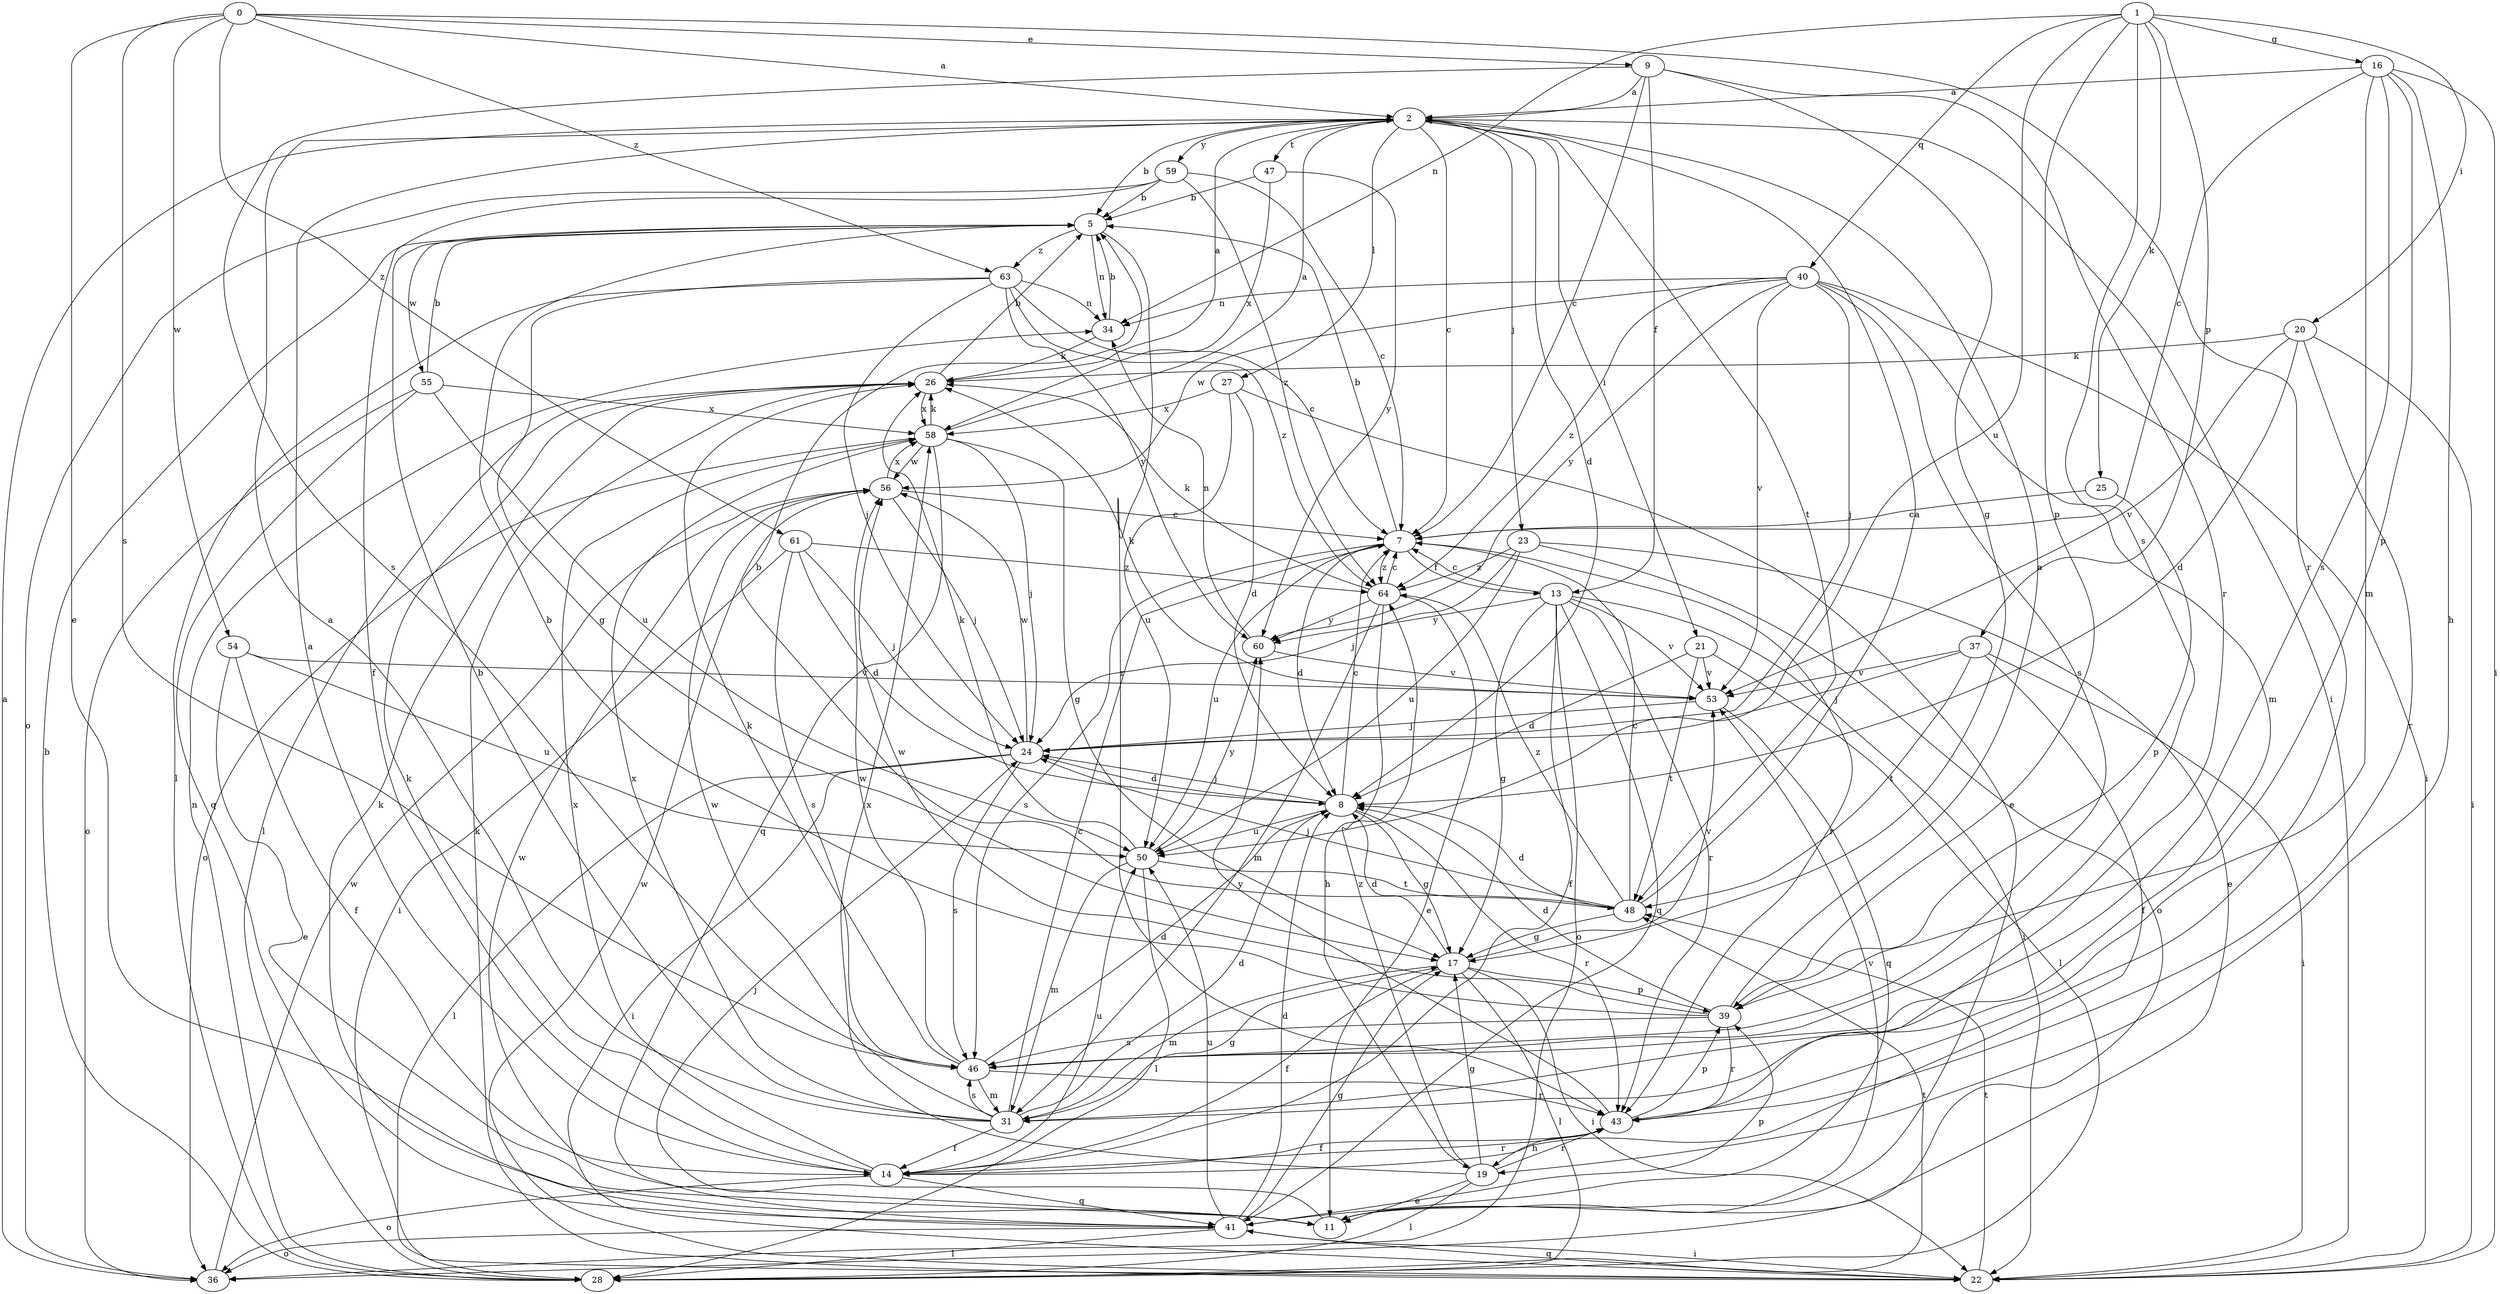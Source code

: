 strict digraph  {
0;
1;
2;
5;
7;
8;
9;
11;
13;
14;
16;
17;
19;
20;
21;
22;
23;
24;
25;
26;
27;
28;
31;
34;
36;
37;
39;
40;
41;
43;
46;
47;
48;
50;
53;
54;
55;
56;
58;
59;
60;
61;
63;
64;
0 -> 2  [label=a];
0 -> 9  [label=e];
0 -> 11  [label=e];
0 -> 43  [label=r];
0 -> 46  [label=s];
0 -> 54  [label=w];
0 -> 61  [label=z];
0 -> 63  [label=z];
1 -> 16  [label=g];
1 -> 20  [label=i];
1 -> 25  [label=k];
1 -> 34  [label=n];
1 -> 37  [label=p];
1 -> 39  [label=p];
1 -> 40  [label=q];
1 -> 46  [label=s];
1 -> 50  [label=u];
2 -> 5  [label=b];
2 -> 7  [label=c];
2 -> 8  [label=d];
2 -> 21  [label=i];
2 -> 22  [label=i];
2 -> 23  [label=j];
2 -> 27  [label=l];
2 -> 47  [label=t];
2 -> 48  [label=t];
2 -> 59  [label=y];
5 -> 34  [label=n];
5 -> 43  [label=r];
5 -> 55  [label=w];
5 -> 63  [label=z];
7 -> 5  [label=b];
7 -> 8  [label=d];
7 -> 13  [label=f];
7 -> 43  [label=r];
7 -> 46  [label=s];
7 -> 50  [label=u];
7 -> 64  [label=z];
8 -> 7  [label=c];
8 -> 17  [label=g];
8 -> 24  [label=j];
8 -> 43  [label=r];
8 -> 50  [label=u];
9 -> 2  [label=a];
9 -> 7  [label=c];
9 -> 13  [label=f];
9 -> 17  [label=g];
9 -> 43  [label=r];
9 -> 46  [label=s];
11 -> 24  [label=j];
11 -> 53  [label=v];
11 -> 56  [label=w];
13 -> 7  [label=c];
13 -> 14  [label=f];
13 -> 17  [label=g];
13 -> 22  [label=i];
13 -> 36  [label=o];
13 -> 41  [label=q];
13 -> 43  [label=r];
13 -> 53  [label=v];
13 -> 60  [label=y];
14 -> 2  [label=a];
14 -> 26  [label=k];
14 -> 36  [label=o];
14 -> 41  [label=q];
14 -> 43  [label=r];
14 -> 50  [label=u];
14 -> 58  [label=x];
16 -> 2  [label=a];
16 -> 7  [label=c];
16 -> 19  [label=h];
16 -> 22  [label=i];
16 -> 31  [label=m];
16 -> 39  [label=p];
16 -> 46  [label=s];
17 -> 8  [label=d];
17 -> 14  [label=f];
17 -> 22  [label=i];
17 -> 28  [label=l];
17 -> 31  [label=m];
17 -> 39  [label=p];
17 -> 53  [label=v];
19 -> 11  [label=e];
19 -> 17  [label=g];
19 -> 28  [label=l];
19 -> 43  [label=r];
19 -> 58  [label=x];
19 -> 64  [label=z];
20 -> 8  [label=d];
20 -> 22  [label=i];
20 -> 26  [label=k];
20 -> 43  [label=r];
20 -> 53  [label=v];
21 -> 8  [label=d];
21 -> 28  [label=l];
21 -> 48  [label=t];
21 -> 53  [label=v];
22 -> 26  [label=k];
22 -> 41  [label=q];
22 -> 48  [label=t];
22 -> 56  [label=w];
23 -> 11  [label=e];
23 -> 24  [label=j];
23 -> 36  [label=o];
23 -> 50  [label=u];
23 -> 64  [label=z];
24 -> 8  [label=d];
24 -> 22  [label=i];
24 -> 28  [label=l];
24 -> 46  [label=s];
24 -> 56  [label=w];
25 -> 7  [label=c];
25 -> 39  [label=p];
26 -> 2  [label=a];
26 -> 5  [label=b];
26 -> 28  [label=l];
26 -> 58  [label=x];
27 -> 8  [label=d];
27 -> 11  [label=e];
27 -> 50  [label=u];
27 -> 58  [label=x];
28 -> 5  [label=b];
28 -> 34  [label=n];
28 -> 48  [label=t];
31 -> 2  [label=a];
31 -> 5  [label=b];
31 -> 7  [label=c];
31 -> 8  [label=d];
31 -> 14  [label=f];
31 -> 17  [label=g];
31 -> 46  [label=s];
31 -> 56  [label=w];
31 -> 58  [label=x];
34 -> 5  [label=b];
34 -> 26  [label=k];
36 -> 2  [label=a];
36 -> 56  [label=w];
37 -> 14  [label=f];
37 -> 22  [label=i];
37 -> 24  [label=j];
37 -> 48  [label=t];
37 -> 53  [label=v];
39 -> 2  [label=a];
39 -> 5  [label=b];
39 -> 8  [label=d];
39 -> 43  [label=r];
39 -> 46  [label=s];
39 -> 56  [label=w];
40 -> 22  [label=i];
40 -> 24  [label=j];
40 -> 31  [label=m];
40 -> 34  [label=n];
40 -> 46  [label=s];
40 -> 53  [label=v];
40 -> 56  [label=w];
40 -> 60  [label=y];
40 -> 64  [label=z];
41 -> 8  [label=d];
41 -> 17  [label=g];
41 -> 22  [label=i];
41 -> 26  [label=k];
41 -> 28  [label=l];
41 -> 36  [label=o];
41 -> 39  [label=p];
41 -> 50  [label=u];
43 -> 14  [label=f];
43 -> 19  [label=h];
43 -> 39  [label=p];
43 -> 60  [label=y];
46 -> 8  [label=d];
46 -> 26  [label=k];
46 -> 31  [label=m];
46 -> 43  [label=r];
46 -> 56  [label=w];
47 -> 5  [label=b];
47 -> 58  [label=x];
47 -> 60  [label=y];
48 -> 2  [label=a];
48 -> 5  [label=b];
48 -> 7  [label=c];
48 -> 8  [label=d];
48 -> 17  [label=g];
48 -> 24  [label=j];
48 -> 64  [label=z];
50 -> 26  [label=k];
50 -> 28  [label=l];
50 -> 31  [label=m];
50 -> 48  [label=t];
50 -> 60  [label=y];
53 -> 24  [label=j];
53 -> 26  [label=k];
53 -> 41  [label=q];
54 -> 11  [label=e];
54 -> 14  [label=f];
54 -> 50  [label=u];
54 -> 53  [label=v];
55 -> 5  [label=b];
55 -> 36  [label=o];
55 -> 41  [label=q];
55 -> 50  [label=u];
55 -> 58  [label=x];
56 -> 7  [label=c];
56 -> 24  [label=j];
56 -> 58  [label=x];
58 -> 2  [label=a];
58 -> 17  [label=g];
58 -> 24  [label=j];
58 -> 26  [label=k];
58 -> 36  [label=o];
58 -> 41  [label=q];
58 -> 56  [label=w];
59 -> 5  [label=b];
59 -> 7  [label=c];
59 -> 14  [label=f];
59 -> 36  [label=o];
59 -> 64  [label=z];
60 -> 34  [label=n];
60 -> 53  [label=v];
61 -> 8  [label=d];
61 -> 22  [label=i];
61 -> 24  [label=j];
61 -> 46  [label=s];
61 -> 64  [label=z];
63 -> 7  [label=c];
63 -> 17  [label=g];
63 -> 24  [label=j];
63 -> 28  [label=l];
63 -> 34  [label=n];
63 -> 60  [label=y];
63 -> 64  [label=z];
64 -> 7  [label=c];
64 -> 11  [label=e];
64 -> 19  [label=h];
64 -> 26  [label=k];
64 -> 31  [label=m];
64 -> 60  [label=y];
}
